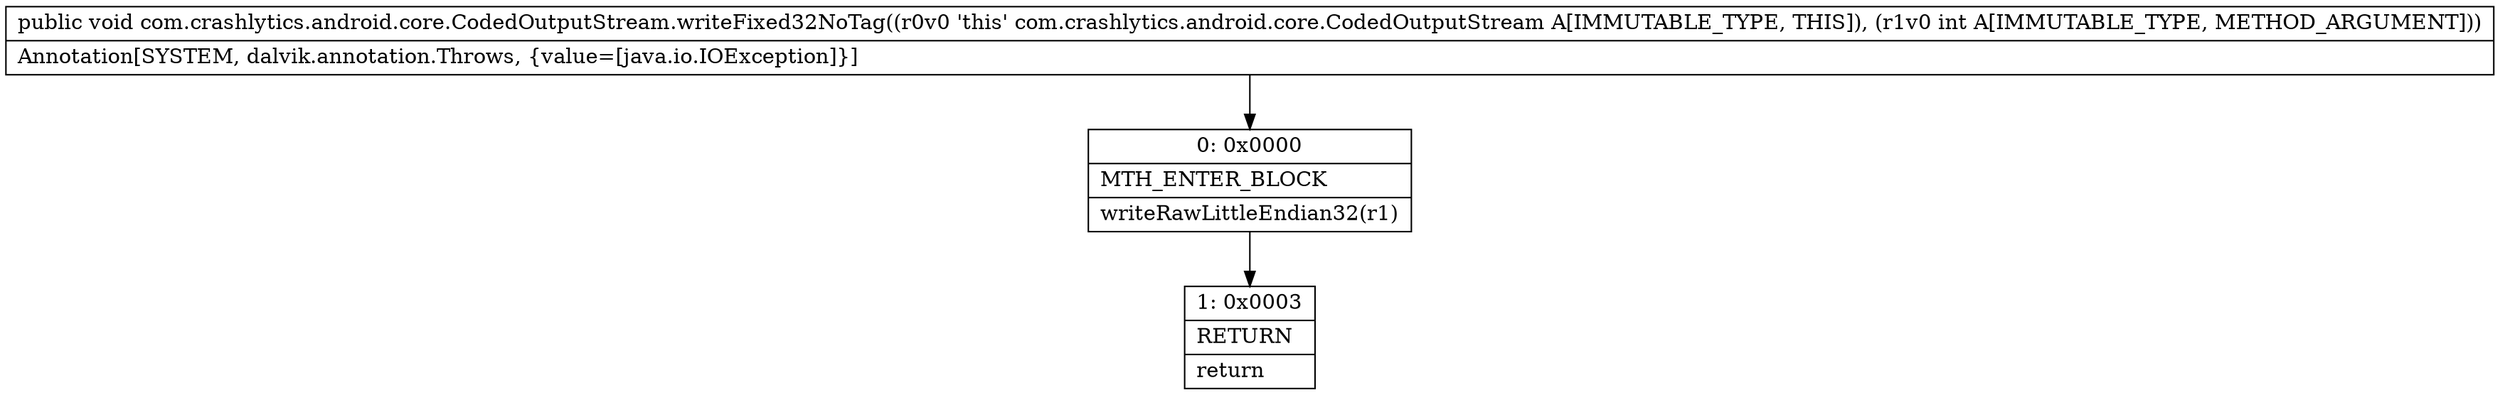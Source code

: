 digraph "CFG forcom.crashlytics.android.core.CodedOutputStream.writeFixed32NoTag(I)V" {
Node_0 [shape=record,label="{0\:\ 0x0000|MTH_ENTER_BLOCK\l|writeRawLittleEndian32(r1)\l}"];
Node_1 [shape=record,label="{1\:\ 0x0003|RETURN\l|return\l}"];
MethodNode[shape=record,label="{public void com.crashlytics.android.core.CodedOutputStream.writeFixed32NoTag((r0v0 'this' com.crashlytics.android.core.CodedOutputStream A[IMMUTABLE_TYPE, THIS]), (r1v0 int A[IMMUTABLE_TYPE, METHOD_ARGUMENT]))  | Annotation[SYSTEM, dalvik.annotation.Throws, \{value=[java.io.IOException]\}]\l}"];
MethodNode -> Node_0;
Node_0 -> Node_1;
}


